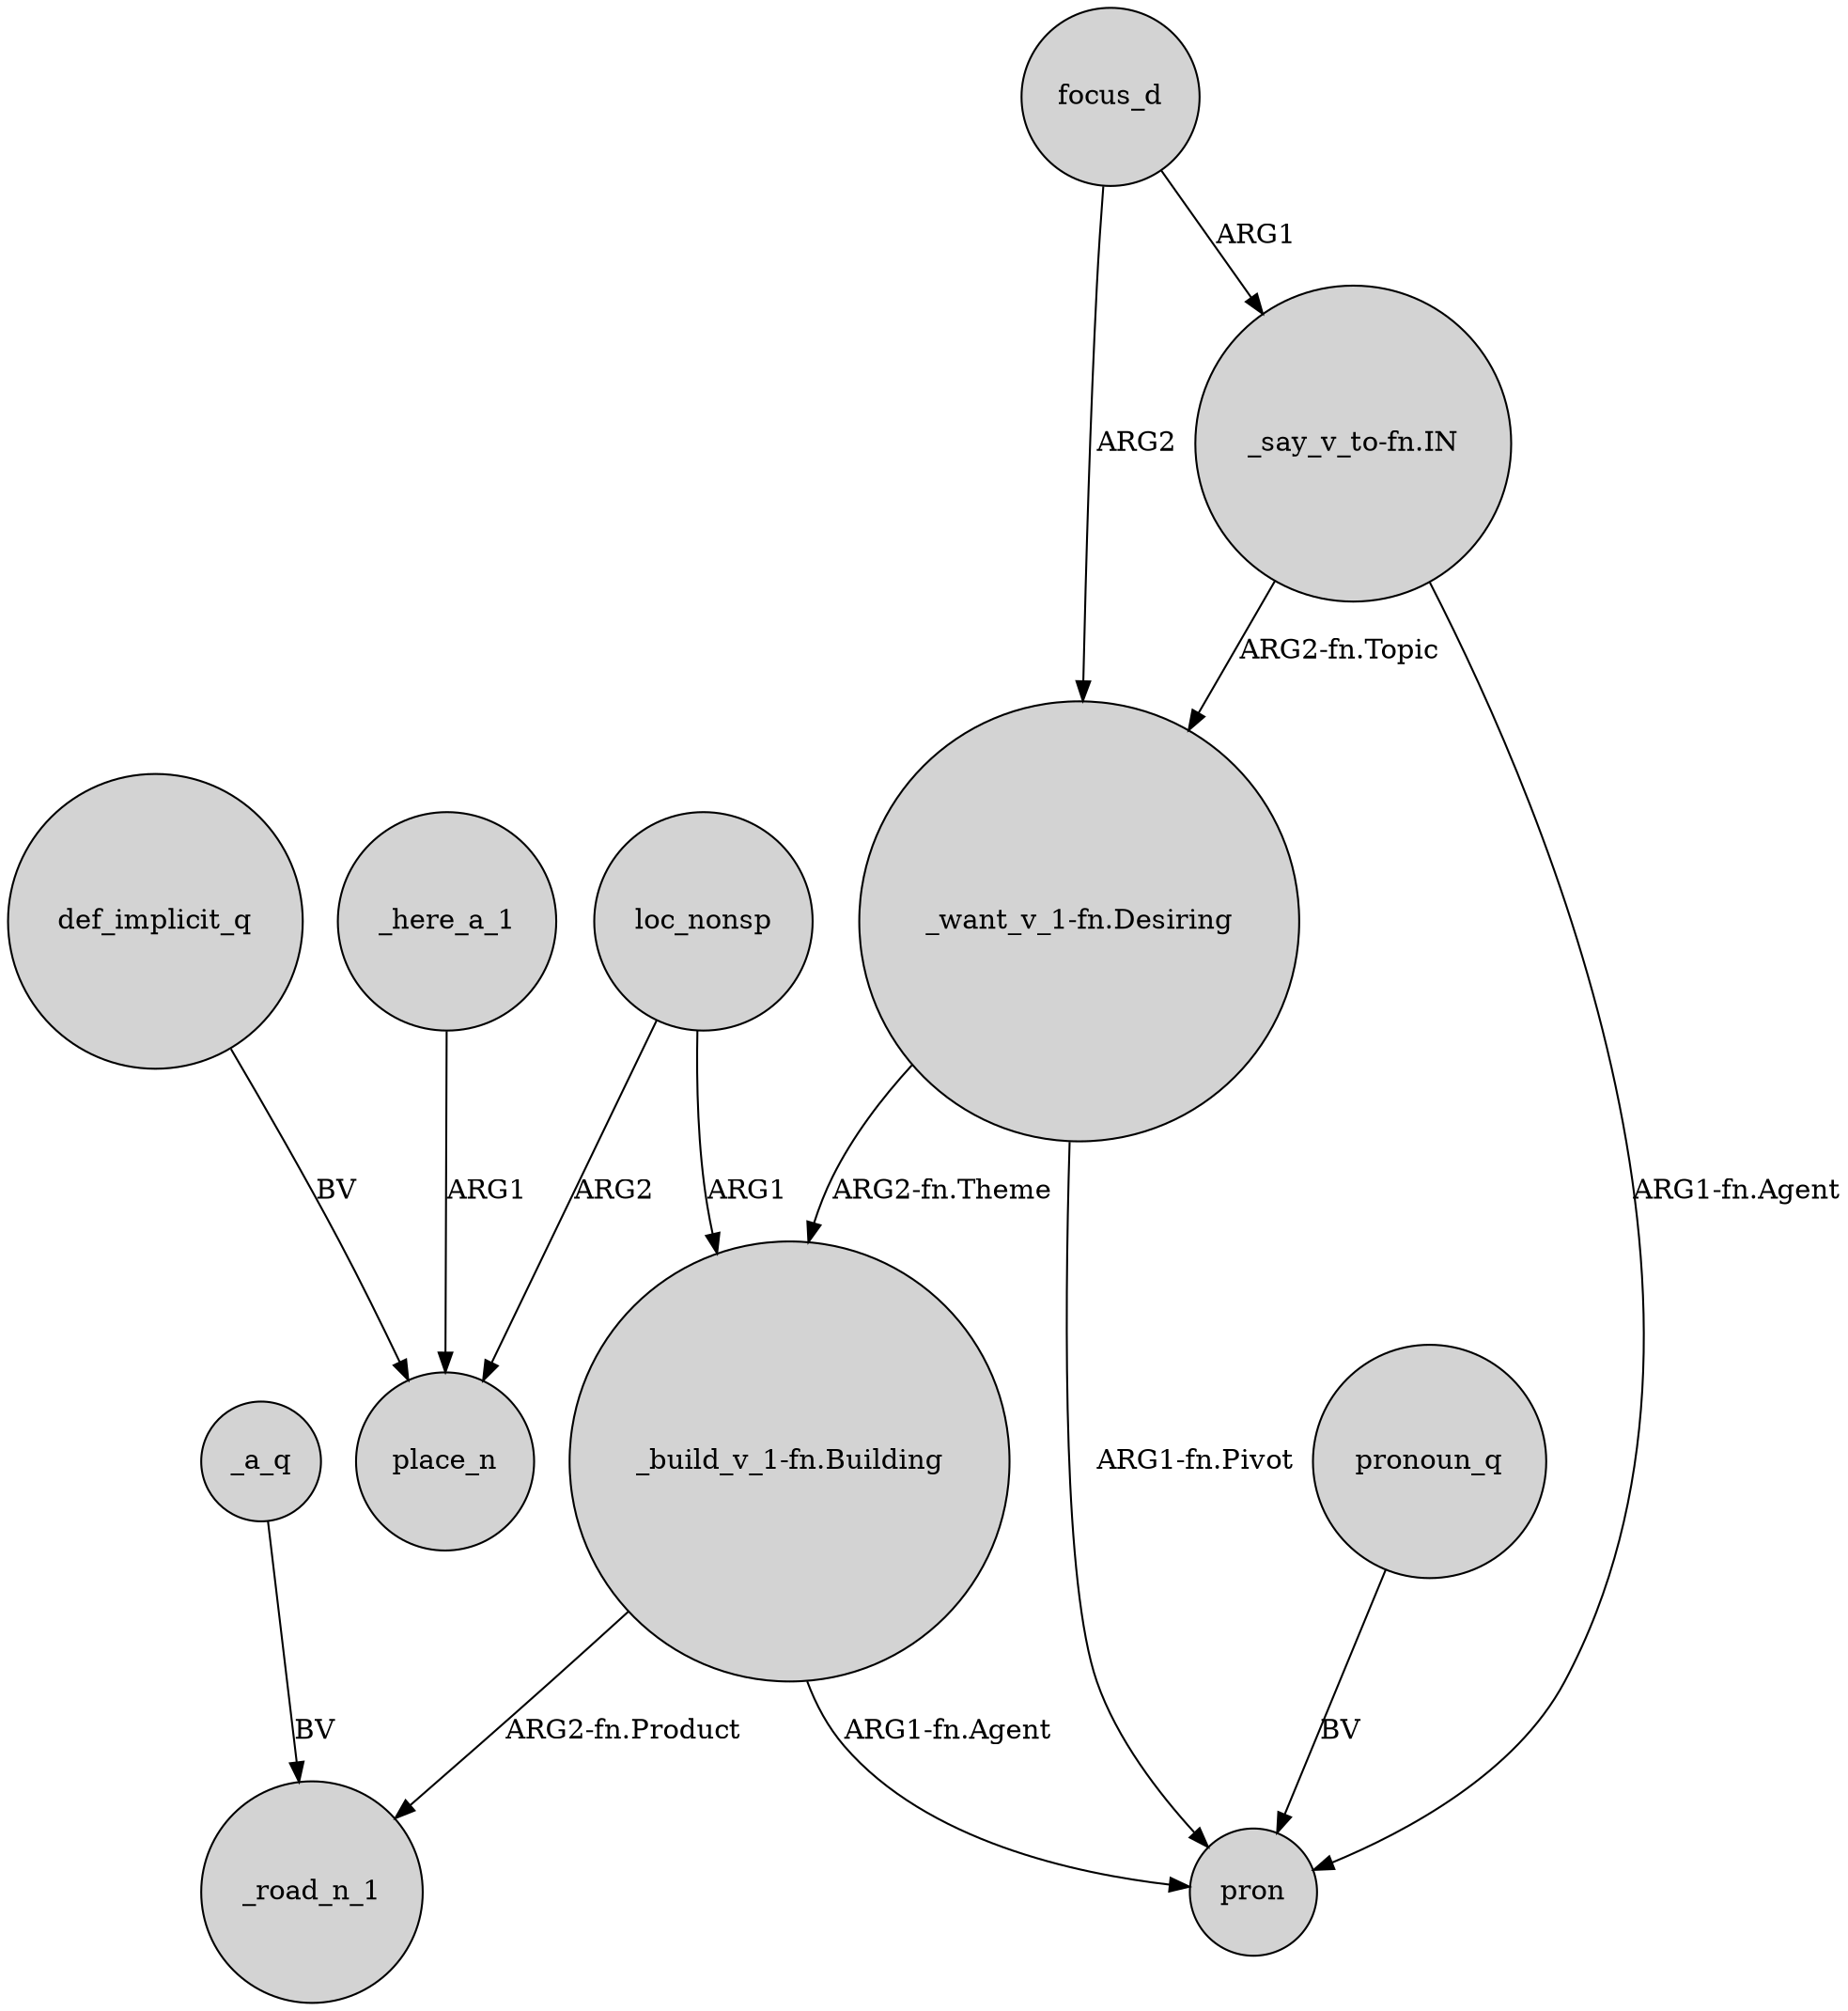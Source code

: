 digraph {
	node [shape=circle style=filled]
	"_want_v_1-fn.Desiring" -> pron [label="ARG1-fn.Pivot"]
	focus_d -> "_want_v_1-fn.Desiring" [label=ARG2]
	loc_nonsp -> "_build_v_1-fn.Building" [label=ARG1]
	loc_nonsp -> place_n [label=ARG2]
	"_build_v_1-fn.Building" -> _road_n_1 [label="ARG2-fn.Product"]
	"_say_v_to-fn.IN" -> "_want_v_1-fn.Desiring" [label="ARG2-fn.Topic"]
	def_implicit_q -> place_n [label=BV]
	_here_a_1 -> place_n [label=ARG1]
	_a_q -> _road_n_1 [label=BV]
	"_build_v_1-fn.Building" -> pron [label="ARG1-fn.Agent"]
	"_want_v_1-fn.Desiring" -> "_build_v_1-fn.Building" [label="ARG2-fn.Theme"]
	focus_d -> "_say_v_to-fn.IN" [label=ARG1]
	"_say_v_to-fn.IN" -> pron [label="ARG1-fn.Agent"]
	pronoun_q -> pron [label=BV]
}
